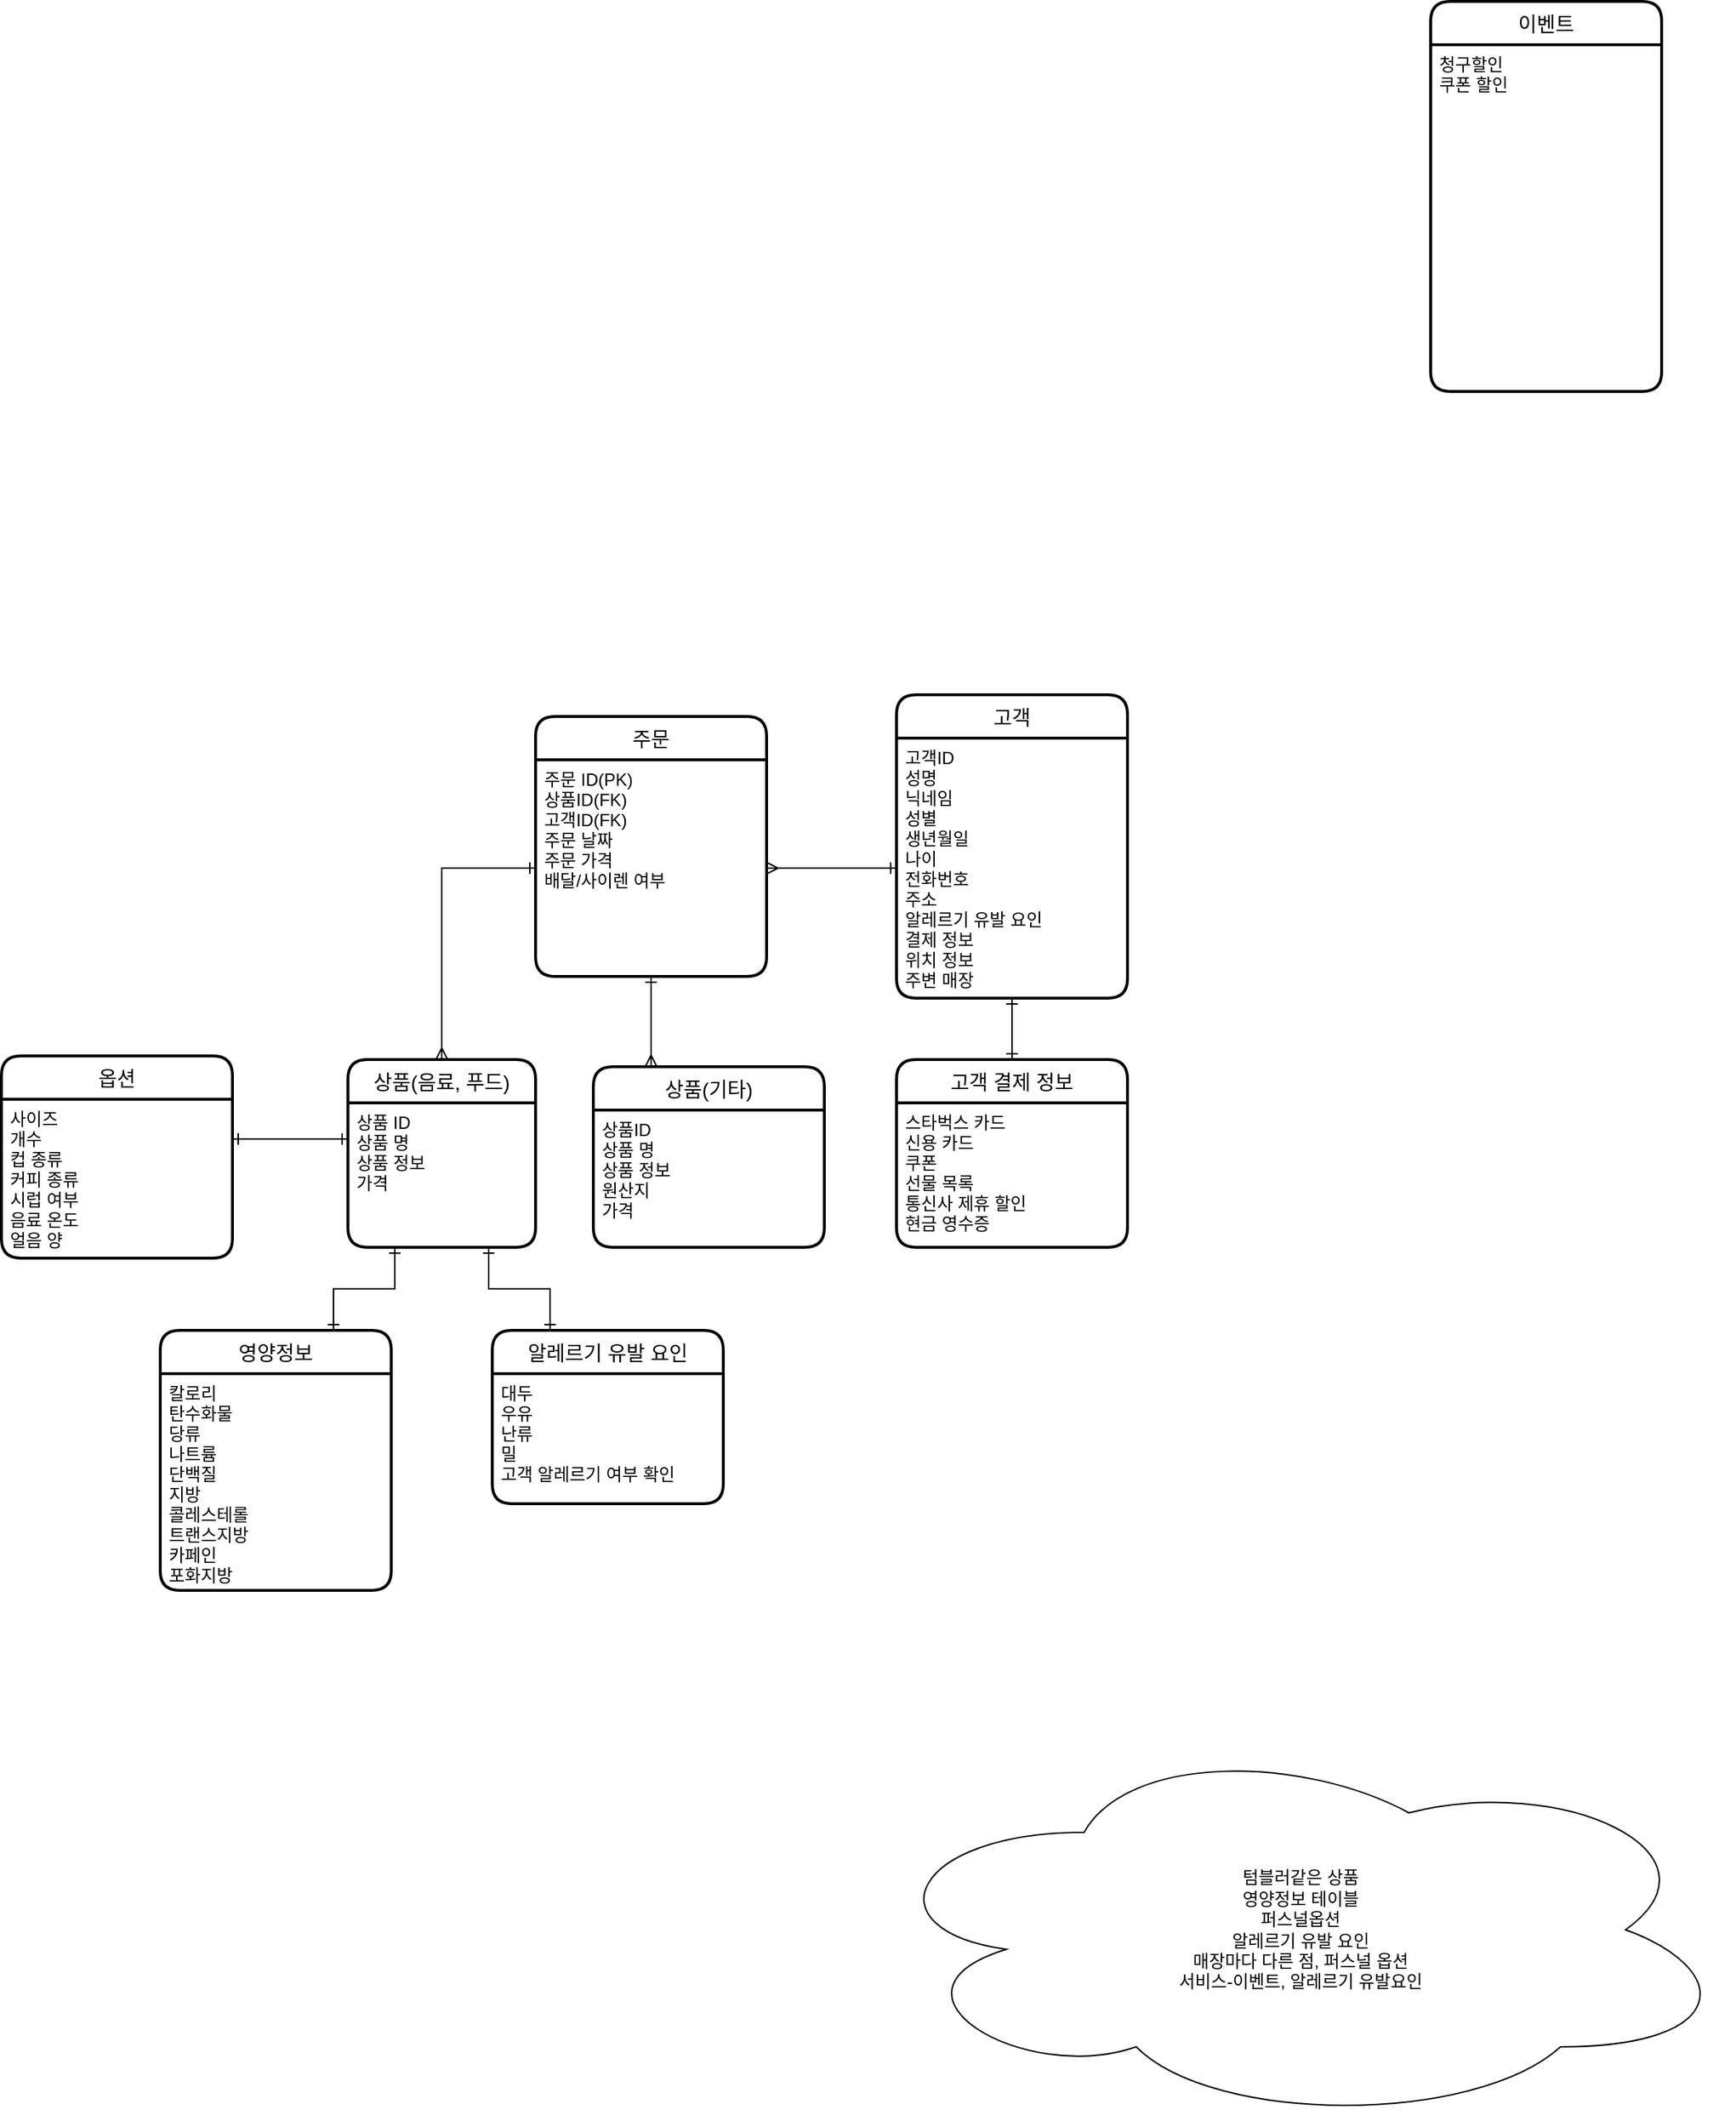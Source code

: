 <mxfile version="15.8.3" type="github">
  <diagram id="W9ckOoz4WOT1ZEHt1hy_" name="Page-1">
    <mxGraphModel dx="1660" dy="2615" grid="1" gridSize="10" guides="1" tooltips="1" connect="1" arrows="1" fold="1" page="1" pageScale="1" pageWidth="1200" pageHeight="1920" math="0" shadow="0">
      <root>
        <mxCell id="0" />
        <mxCell id="1" parent="0" />
        <mxCell id="fq3Up7ErpHEwBkzviiwg-22" value="고객" style="swimlane;childLayout=stackLayout;horizontal=1;startSize=30;horizontalStack=0;rounded=1;fontSize=14;fontStyle=0;strokeWidth=2;resizeParent=0;resizeLast=1;shadow=0;dashed=0;align=center;" parent="1" vertex="1">
          <mxGeometry x="580" y="-790" width="160" height="210" as="geometry" />
        </mxCell>
        <mxCell id="fq3Up7ErpHEwBkzviiwg-23" value="고객ID&#xa;성명&#xa;닉네임&#xa;성별&#xa;생년월일&#xa;나이&#xa;전화번호&#xa;주소&#xa;알레르기 유발 요인&#xa;결제 정보&#xa;위치 정보&#xa;주변 매장&#xa;" style="align=left;strokeColor=none;fillColor=none;spacingLeft=4;fontSize=12;verticalAlign=top;resizable=0;rotatable=0;part=1;" parent="fq3Up7ErpHEwBkzviiwg-22" vertex="1">
          <mxGeometry y="30" width="160" height="180" as="geometry" />
        </mxCell>
        <mxCell id="fq3Up7ErpHEwBkzviiwg-25" value="상품(음료, 푸드)" style="swimlane;childLayout=stackLayout;horizontal=1;startSize=30;horizontalStack=0;rounded=1;fontSize=14;fontStyle=0;strokeWidth=2;resizeParent=0;resizeLast=1;shadow=0;dashed=0;align=center;" parent="1" vertex="1">
          <mxGeometry x="200" y="-537.5" width="130" height="130" as="geometry" />
        </mxCell>
        <mxCell id="fq3Up7ErpHEwBkzviiwg-26" value="상품 ID&#xa;상품 명&#xa;상품 정보&#xa;가격&#xa;" style="align=left;strokeColor=none;fillColor=none;spacingLeft=4;fontSize=12;verticalAlign=top;resizable=0;rotatable=0;part=1;" parent="fq3Up7ErpHEwBkzviiwg-25" vertex="1">
          <mxGeometry y="30" width="130" height="100" as="geometry" />
        </mxCell>
        <mxCell id="fq3Up7ErpHEwBkzviiwg-29" value="텀블러같은 상품&lt;br&gt;영양정보 테이블&lt;br&gt;퍼스널옵션&lt;br&gt;알레르기 유발 요인&lt;br&gt;매장마다 다른 점, 퍼스널 옵션&lt;br&gt;서비스-이벤트, 알레르기 유발요인" style="ellipse;shape=cloud;whiteSpace=wrap;html=1;" parent="1" vertex="1">
          <mxGeometry x="560" y="-70" width="600" height="270" as="geometry" />
        </mxCell>
        <mxCell id="-nGj9kT_I_UtRtqkoqtJ-3" style="edgeStyle=orthogonalEdgeStyle;rounded=0;orthogonalLoop=1;jettySize=auto;html=1;exitX=0.25;exitY=0;exitDx=0;exitDy=0;entryX=0.5;entryY=1;entryDx=0;entryDy=0;endArrow=ERone;endFill=0;startArrow=ERmany;startFill=0;" edge="1" parent="1" source="fq3Up7ErpHEwBkzviiwg-31" target="uZhMAtmSy9ZaWpm4lD-0-6">
          <mxGeometry relative="1" as="geometry" />
        </mxCell>
        <mxCell id="fq3Up7ErpHEwBkzviiwg-31" value="상품(기타)" style="swimlane;childLayout=stackLayout;horizontal=1;startSize=30;horizontalStack=0;rounded=1;fontSize=14;fontStyle=0;strokeWidth=2;resizeParent=0;resizeLast=1;shadow=0;dashed=0;align=center;" parent="1" vertex="1">
          <mxGeometry x="370" y="-532.5" width="160" height="125" as="geometry" />
        </mxCell>
        <mxCell id="fq3Up7ErpHEwBkzviiwg-32" value="상품ID&#xa;상품 명&#xa;상품 정보&#xa;원산지&#xa;가격" style="align=left;strokeColor=none;fillColor=none;spacingLeft=4;fontSize=12;verticalAlign=top;resizable=0;rotatable=0;part=1;" parent="fq3Up7ErpHEwBkzviiwg-31" vertex="1">
          <mxGeometry y="30" width="160" height="95" as="geometry" />
        </mxCell>
        <mxCell id="-nGj9kT_I_UtRtqkoqtJ-4" style="edgeStyle=orthogonalEdgeStyle;rounded=0;orthogonalLoop=1;jettySize=auto;html=1;exitX=0.75;exitY=0;exitDx=0;exitDy=0;entryX=0.25;entryY=1;entryDx=0;entryDy=0;startArrow=ERone;startFill=0;endArrow=ERone;endFill=0;" edge="1" parent="1" source="fq3Up7ErpHEwBkzviiwg-35" target="fq3Up7ErpHEwBkzviiwg-26">
          <mxGeometry relative="1" as="geometry" />
        </mxCell>
        <mxCell id="fq3Up7ErpHEwBkzviiwg-35" value="영양정보" style="swimlane;childLayout=stackLayout;horizontal=1;startSize=30;horizontalStack=0;rounded=1;fontSize=14;fontStyle=0;strokeWidth=2;resizeParent=0;resizeLast=1;shadow=0;dashed=0;align=center;" parent="1" vertex="1">
          <mxGeometry x="70" y="-350" width="160" height="180" as="geometry" />
        </mxCell>
        <mxCell id="fq3Up7ErpHEwBkzviiwg-36" value="칼로리&#xa;탄수화물&#xa;당류&#xa;나트륨&#xa;단백질&#xa;지방&#xa;콜레스테롤&#xa;트랜스지방&#xa;카페인&#xa;포화지방" style="align=left;strokeColor=none;fillColor=none;spacingLeft=4;fontSize=12;verticalAlign=top;resizable=0;rotatable=0;part=1;" parent="fq3Up7ErpHEwBkzviiwg-35" vertex="1">
          <mxGeometry y="30" width="160" height="150" as="geometry" />
        </mxCell>
        <mxCell id="uZhMAtmSy9ZaWpm4lD-0-5" value="주문" style="swimlane;childLayout=stackLayout;horizontal=1;startSize=30;horizontalStack=0;rounded=1;fontSize=14;fontStyle=0;strokeWidth=2;resizeParent=0;resizeLast=1;shadow=0;dashed=0;align=center;" parent="1" vertex="1">
          <mxGeometry x="330" y="-775" width="160" height="180" as="geometry" />
        </mxCell>
        <mxCell id="uZhMAtmSy9ZaWpm4lD-0-6" value="주문 ID(PK)&#xa;상품ID(FK)&#xa;고객ID(FK)&#xa;주문 날짜&#xa;주문 가격&#xa;배달/사이렌 여부" style="align=left;strokeColor=none;fillColor=none;spacingLeft=4;fontSize=12;verticalAlign=top;resizable=0;rotatable=0;part=1;" parent="uZhMAtmSy9ZaWpm4lD-0-5" vertex="1">
          <mxGeometry y="30" width="160" height="150" as="geometry" />
        </mxCell>
        <mxCell id="dtZZyart_YpHSdSew_Np-31" style="edgeStyle=orthogonalEdgeStyle;rounded=0;orthogonalLoop=1;jettySize=auto;html=1;exitX=0.5;exitY=1;exitDx=0;exitDy=0;" parent="uZhMAtmSy9ZaWpm4lD-0-5" source="uZhMAtmSy9ZaWpm4lD-0-6" target="uZhMAtmSy9ZaWpm4lD-0-6" edge="1">
          <mxGeometry relative="1" as="geometry" />
        </mxCell>
        <mxCell id="uZhMAtmSy9ZaWpm4lD-0-9" value="이벤트" style="swimlane;childLayout=stackLayout;horizontal=1;startSize=30;horizontalStack=0;rounded=1;fontSize=14;fontStyle=0;strokeWidth=2;resizeParent=0;resizeLast=1;shadow=0;dashed=0;align=center;" parent="1" vertex="1">
          <mxGeometry x="950" y="-1270" width="160" height="270" as="geometry" />
        </mxCell>
        <mxCell id="uZhMAtmSy9ZaWpm4lD-0-10" value="청구할인&#xa;쿠폰 할인" style="align=left;strokeColor=none;fillColor=none;spacingLeft=4;fontSize=12;verticalAlign=top;resizable=0;rotatable=0;part=1;" parent="uZhMAtmSy9ZaWpm4lD-0-9" vertex="1">
          <mxGeometry y="30" width="160" height="240" as="geometry" />
        </mxCell>
        <mxCell id="dtZZyart_YpHSdSew_Np-25" value="고객 결제 정보" style="swimlane;childLayout=stackLayout;horizontal=1;startSize=30;horizontalStack=0;rounded=1;fontSize=14;fontStyle=0;strokeWidth=2;resizeParent=0;resizeLast=1;shadow=0;dashed=0;align=center;" parent="1" vertex="1">
          <mxGeometry x="580" y="-537.5" width="160" height="130" as="geometry" />
        </mxCell>
        <mxCell id="dtZZyart_YpHSdSew_Np-26" value="스타벅스 카드&#xa;신용 카드&#xa;쿠폰&#xa;선물 목록&#xa;통신사 제휴 할인&#xa;현금 영수증" style="align=left;strokeColor=none;fillColor=none;spacingLeft=4;fontSize=12;verticalAlign=top;resizable=0;rotatable=0;part=1;" parent="dtZZyart_YpHSdSew_Np-25" vertex="1">
          <mxGeometry y="30" width="160" height="100" as="geometry" />
        </mxCell>
        <mxCell id="dtZZyart_YpHSdSew_Np-27" value="알레르기 유발 요인" style="swimlane;childLayout=stackLayout;horizontal=1;startSize=30;horizontalStack=0;rounded=1;fontSize=14;fontStyle=0;strokeWidth=2;resizeParent=0;resizeLast=1;shadow=0;dashed=0;align=center;" parent="1" vertex="1">
          <mxGeometry x="300" y="-350" width="160" height="120" as="geometry" />
        </mxCell>
        <mxCell id="dtZZyart_YpHSdSew_Np-28" value="대두&#xa;우유&#xa;난류&#xa;밀&#xa;고객 알레르기 여부 확인" style="align=left;strokeColor=none;fillColor=none;spacingLeft=4;fontSize=12;verticalAlign=top;resizable=0;rotatable=0;part=1;" parent="dtZZyart_YpHSdSew_Np-27" vertex="1">
          <mxGeometry y="30" width="160" height="90" as="geometry" />
        </mxCell>
        <mxCell id="dtZZyart_YpHSdSew_Np-29" value="옵션" style="swimlane;childLayout=stackLayout;horizontal=1;startSize=30;horizontalStack=0;rounded=1;fontSize=14;fontStyle=0;strokeWidth=2;resizeParent=0;resizeLast=1;shadow=0;dashed=0;align=center;" parent="1" vertex="1">
          <mxGeometry x="-40" y="-540" width="160" height="140" as="geometry" />
        </mxCell>
        <mxCell id="dtZZyart_YpHSdSew_Np-30" value="사이즈&#xa;개수&#xa;컵 종류&#xa;커피 종류&#xa;시럽 여부&#xa;음료 온도&#xa;얼음 양" style="align=left;strokeColor=none;fillColor=none;spacingLeft=4;fontSize=12;verticalAlign=top;resizable=0;rotatable=0;part=1;" parent="dtZZyart_YpHSdSew_Np-29" vertex="1">
          <mxGeometry y="30" width="160" height="110" as="geometry" />
        </mxCell>
        <mxCell id="YSA9-jx7J6ZgSfu3KvQz-4" style="edgeStyle=orthogonalEdgeStyle;rounded=0;orthogonalLoop=1;jettySize=auto;html=1;exitX=0;exitY=0.5;exitDx=0;exitDy=0;entryX=0.5;entryY=0;entryDx=0;entryDy=0;endArrow=ERmany;endFill=0;startArrow=ERone;startFill=0;" parent="1" source="uZhMAtmSy9ZaWpm4lD-0-6" target="fq3Up7ErpHEwBkzviiwg-25" edge="1">
          <mxGeometry relative="1" as="geometry" />
        </mxCell>
        <mxCell id="YSA9-jx7J6ZgSfu3KvQz-11" style="edgeStyle=orthogonalEdgeStyle;rounded=0;orthogonalLoop=1;jettySize=auto;html=1;exitX=1;exitY=0.25;exitDx=0;exitDy=0;entryX=0;entryY=0.25;entryDx=0;entryDy=0;startArrow=ERone;startFill=0;endArrow=ERone;endFill=0;" parent="1" source="dtZZyart_YpHSdSew_Np-30" target="fq3Up7ErpHEwBkzviiwg-26" edge="1">
          <mxGeometry relative="1" as="geometry" />
        </mxCell>
        <mxCell id="YSA9-jx7J6ZgSfu3KvQz-12" style="edgeStyle=orthogonalEdgeStyle;rounded=0;orthogonalLoop=1;jettySize=auto;html=1;exitX=1;exitY=0.5;exitDx=0;exitDy=0;entryX=0;entryY=0.5;entryDx=0;entryDy=0;startArrow=ERmany;startFill=0;endArrow=ERone;endFill=0;" parent="1" source="uZhMAtmSy9ZaWpm4lD-0-6" target="fq3Up7ErpHEwBkzviiwg-23" edge="1">
          <mxGeometry relative="1" as="geometry" />
        </mxCell>
        <mxCell id="YSA9-jx7J6ZgSfu3KvQz-13" style="edgeStyle=orthogonalEdgeStyle;rounded=0;orthogonalLoop=1;jettySize=auto;html=1;exitX=0.5;exitY=1;exitDx=0;exitDy=0;entryX=0.5;entryY=0;entryDx=0;entryDy=0;startArrow=ERone;startFill=0;endArrow=ERone;endFill=0;" parent="1" source="fq3Up7ErpHEwBkzviiwg-23" target="dtZZyart_YpHSdSew_Np-25" edge="1">
          <mxGeometry relative="1" as="geometry" />
        </mxCell>
        <mxCell id="-nGj9kT_I_UtRtqkoqtJ-6" style="edgeStyle=orthogonalEdgeStyle;rounded=0;orthogonalLoop=1;jettySize=auto;html=1;exitX=0.75;exitY=1;exitDx=0;exitDy=0;entryX=0.25;entryY=0;entryDx=0;entryDy=0;startArrow=ERone;startFill=0;endArrow=ERone;endFill=0;" edge="1" parent="1" source="fq3Up7ErpHEwBkzviiwg-26" target="dtZZyart_YpHSdSew_Np-27">
          <mxGeometry relative="1" as="geometry" />
        </mxCell>
      </root>
    </mxGraphModel>
  </diagram>
</mxfile>
